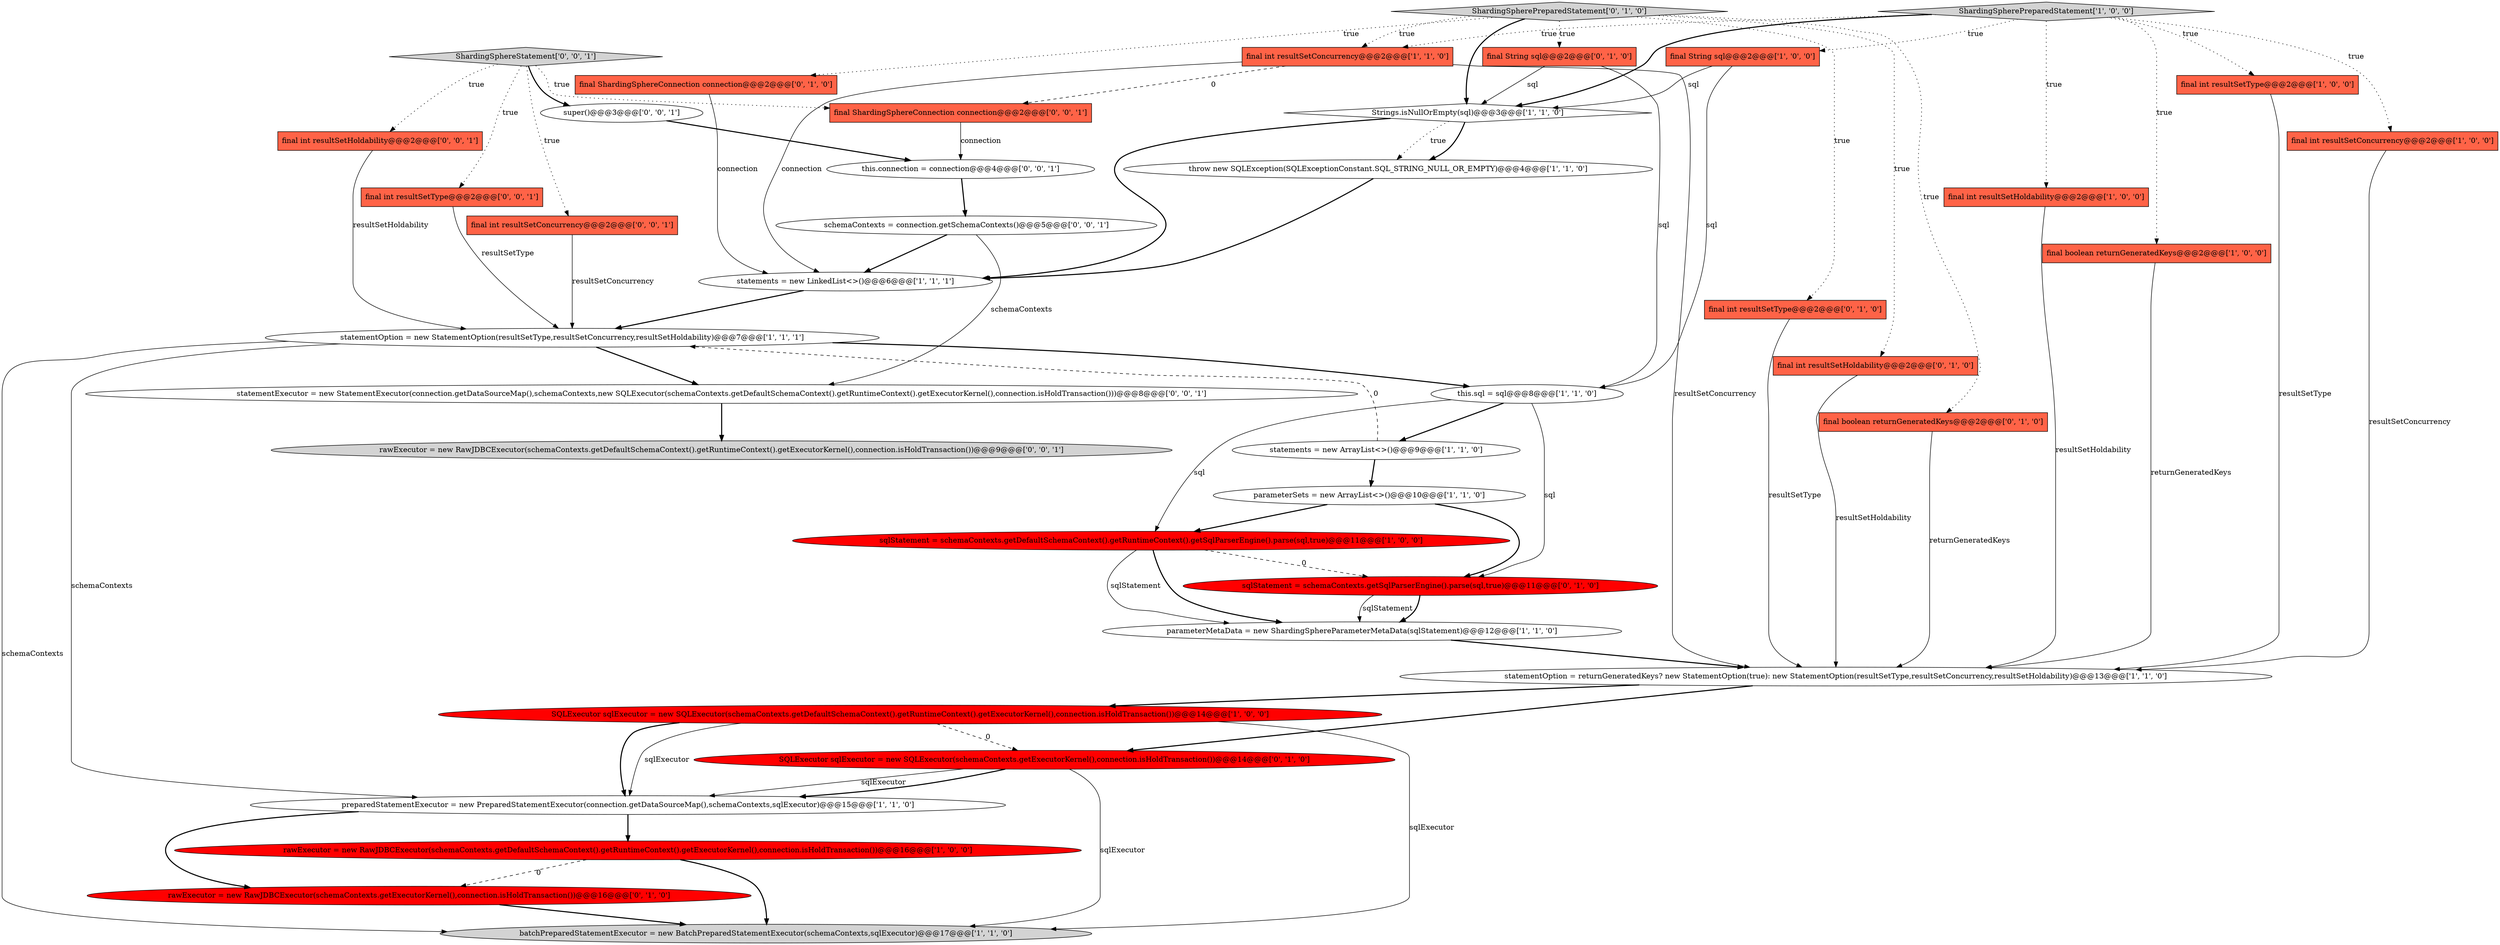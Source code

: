 digraph {
12 [style = filled, label = "rawExecutor = new RawJDBCExecutor(schemaContexts.getDefaultSchemaContext().getRuntimeContext().getExecutorKernel(),connection.isHoldTransaction())@@@16@@@['1', '0', '0']", fillcolor = red, shape = ellipse image = "AAA1AAABBB1BBB"];
18 [style = filled, label = "final int resultSetConcurrency@@@2@@@['1', '1', '0']", fillcolor = tomato, shape = box image = "AAA0AAABBB1BBB"];
3 [style = filled, label = "final int resultSetType@@@2@@@['1', '0', '0']", fillcolor = tomato, shape = box image = "AAA0AAABBB1BBB"];
35 [style = filled, label = "schemaContexts = connection.getSchemaContexts()@@@5@@@['0', '0', '1']", fillcolor = white, shape = ellipse image = "AAA0AAABBB3BBB"];
7 [style = filled, label = "final int resultSetConcurrency@@@2@@@['1', '0', '0']", fillcolor = tomato, shape = box image = "AAA0AAABBB1BBB"];
8 [style = filled, label = "statementOption = new StatementOption(resultSetType,resultSetConcurrency,resultSetHoldability)@@@7@@@['1', '1', '1']", fillcolor = white, shape = ellipse image = "AAA0AAABBB1BBB"];
25 [style = filled, label = "SQLExecutor sqlExecutor = new SQLExecutor(schemaContexts.getExecutorKernel(),connection.isHoldTransaction())@@@14@@@['0', '1', '0']", fillcolor = red, shape = ellipse image = "AAA1AAABBB2BBB"];
11 [style = filled, label = "this.sql = sql@@@8@@@['1', '1', '0']", fillcolor = white, shape = ellipse image = "AAA0AAABBB1BBB"];
33 [style = filled, label = "ShardingSphereStatement['0', '0', '1']", fillcolor = lightgray, shape = diamond image = "AAA0AAABBB3BBB"];
17 [style = filled, label = "statementOption = returnGeneratedKeys? new StatementOption(true): new StatementOption(resultSetType,resultSetConcurrency,resultSetHoldability)@@@13@@@['1', '1', '0']", fillcolor = white, shape = ellipse image = "AAA0AAABBB1BBB"];
30 [style = filled, label = "final int resultSetHoldability@@@2@@@['0', '0', '1']", fillcolor = tomato, shape = box image = "AAA0AAABBB3BBB"];
19 [style = filled, label = "preparedStatementExecutor = new PreparedStatementExecutor(connection.getDataSourceMap(),schemaContexts,sqlExecutor)@@@15@@@['1', '1', '0']", fillcolor = white, shape = ellipse image = "AAA0AAABBB1BBB"];
20 [style = filled, label = "batchPreparedStatementExecutor = new BatchPreparedStatementExecutor(schemaContexts,sqlExecutor)@@@17@@@['1', '1', '0']", fillcolor = lightgray, shape = ellipse image = "AAA0AAABBB1BBB"];
13 [style = filled, label = "sqlStatement = schemaContexts.getDefaultSchemaContext().getRuntimeContext().getSqlParserEngine().parse(sql,true)@@@11@@@['1', '0', '0']", fillcolor = red, shape = ellipse image = "AAA1AAABBB1BBB"];
4 [style = filled, label = "ShardingSpherePreparedStatement['1', '0', '0']", fillcolor = lightgray, shape = diamond image = "AAA0AAABBB1BBB"];
0 [style = filled, label = "parameterMetaData = new ShardingSphereParameterMetaData(sqlStatement)@@@12@@@['1', '1', '0']", fillcolor = white, shape = ellipse image = "AAA0AAABBB1BBB"];
22 [style = filled, label = "final String sql@@@2@@@['0', '1', '0']", fillcolor = tomato, shape = box image = "AAA0AAABBB2BBB"];
16 [style = filled, label = "final String sql@@@2@@@['1', '0', '0']", fillcolor = tomato, shape = box image = "AAA0AAABBB1BBB"];
1 [style = filled, label = "statements = new ArrayList<>()@@@9@@@['1', '1', '0']", fillcolor = white, shape = ellipse image = "AAA0AAABBB1BBB"];
10 [style = filled, label = "Strings.isNullOrEmpty(sql)@@@3@@@['1', '1', '0']", fillcolor = white, shape = diamond image = "AAA0AAABBB1BBB"];
27 [style = filled, label = "final int resultSetType@@@2@@@['0', '1', '0']", fillcolor = tomato, shape = box image = "AAA0AAABBB2BBB"];
23 [style = filled, label = "final ShardingSphereConnection connection@@@2@@@['0', '1', '0']", fillcolor = tomato, shape = box image = "AAA0AAABBB2BBB"];
24 [style = filled, label = "final int resultSetHoldability@@@2@@@['0', '1', '0']", fillcolor = tomato, shape = box image = "AAA0AAABBB2BBB"];
9 [style = filled, label = "final int resultSetHoldability@@@2@@@['1', '0', '0']", fillcolor = tomato, shape = box image = "AAA0AAABBB1BBB"];
34 [style = filled, label = "statementExecutor = new StatementExecutor(connection.getDataSourceMap(),schemaContexts,new SQLExecutor(schemaContexts.getDefaultSchemaContext().getRuntimeContext().getExecutorKernel(),connection.isHoldTransaction()))@@@8@@@['0', '0', '1']", fillcolor = white, shape = ellipse image = "AAA0AAABBB3BBB"];
14 [style = filled, label = "SQLExecutor sqlExecutor = new SQLExecutor(schemaContexts.getDefaultSchemaContext().getRuntimeContext().getExecutorKernel(),connection.isHoldTransaction())@@@14@@@['1', '0', '0']", fillcolor = red, shape = ellipse image = "AAA1AAABBB1BBB"];
6 [style = filled, label = "statements = new LinkedList<>()@@@6@@@['1', '1', '1']", fillcolor = white, shape = ellipse image = "AAA0AAABBB1BBB"];
32 [style = filled, label = "final int resultSetType@@@2@@@['0', '0', '1']", fillcolor = tomato, shape = box image = "AAA0AAABBB3BBB"];
31 [style = filled, label = "final int resultSetConcurrency@@@2@@@['0', '0', '1']", fillcolor = tomato, shape = box image = "AAA0AAABBB3BBB"];
15 [style = filled, label = "parameterSets = new ArrayList<>()@@@10@@@['1', '1', '0']", fillcolor = white, shape = ellipse image = "AAA0AAABBB1BBB"];
37 [style = filled, label = "final ShardingSphereConnection connection@@@2@@@['0', '0', '1']", fillcolor = tomato, shape = box image = "AAA0AAABBB3BBB"];
2 [style = filled, label = "throw new SQLException(SQLExceptionConstant.SQL_STRING_NULL_OR_EMPTY)@@@4@@@['1', '1', '0']", fillcolor = white, shape = ellipse image = "AAA0AAABBB1BBB"];
26 [style = filled, label = "rawExecutor = new RawJDBCExecutor(schemaContexts.getExecutorKernel(),connection.isHoldTransaction())@@@16@@@['0', '1', '0']", fillcolor = red, shape = ellipse image = "AAA1AAABBB2BBB"];
38 [style = filled, label = "this.connection = connection@@@4@@@['0', '0', '1']", fillcolor = white, shape = ellipse image = "AAA0AAABBB3BBB"];
36 [style = filled, label = "super()@@@3@@@['0', '0', '1']", fillcolor = white, shape = ellipse image = "AAA0AAABBB3BBB"];
28 [style = filled, label = "sqlStatement = schemaContexts.getSqlParserEngine().parse(sql,true)@@@11@@@['0', '1', '0']", fillcolor = red, shape = ellipse image = "AAA1AAABBB2BBB"];
39 [style = filled, label = "rawExecutor = new RawJDBCExecutor(schemaContexts.getDefaultSchemaContext().getRuntimeContext().getExecutorKernel(),connection.isHoldTransaction())@@@9@@@['0', '0', '1']", fillcolor = lightgray, shape = ellipse image = "AAA0AAABBB3BBB"];
21 [style = filled, label = "final boolean returnGeneratedKeys@@@2@@@['0', '1', '0']", fillcolor = tomato, shape = box image = "AAA0AAABBB2BBB"];
29 [style = filled, label = "ShardingSpherePreparedStatement['0', '1', '0']", fillcolor = lightgray, shape = diamond image = "AAA0AAABBB2BBB"];
5 [style = filled, label = "final boolean returnGeneratedKeys@@@2@@@['1', '0', '0']", fillcolor = tomato, shape = box image = "AAA0AAABBB1BBB"];
4->10 [style = bold, label=""];
4->5 [style = dotted, label="true"];
28->0 [style = solid, label="sqlStatement"];
11->28 [style = solid, label="sql"];
4->18 [style = dotted, label="true"];
29->18 [style = dotted, label="true"];
15->13 [style = bold, label=""];
30->8 [style = solid, label="resultSetHoldability"];
17->25 [style = bold, label=""];
8->34 [style = bold, label=""];
9->17 [style = solid, label="resultSetHoldability"];
32->8 [style = solid, label="resultSetType"];
19->12 [style = bold, label=""];
35->6 [style = bold, label=""];
11->1 [style = bold, label=""];
33->32 [style = dotted, label="true"];
2->6 [style = bold, label=""];
23->6 [style = solid, label="connection"];
29->27 [style = dotted, label="true"];
0->17 [style = bold, label=""];
21->17 [style = solid, label="returnGeneratedKeys"];
1->15 [style = bold, label=""];
14->25 [style = dashed, label="0"];
8->20 [style = solid, label="schemaContexts"];
18->17 [style = solid, label="resultSetConcurrency"];
12->20 [style = bold, label=""];
4->7 [style = dotted, label="true"];
22->11 [style = solid, label="sql"];
14->19 [style = bold, label=""];
8->19 [style = solid, label="schemaContexts"];
3->17 [style = solid, label="resultSetType"];
25->19 [style = solid, label="sqlExecutor"];
29->23 [style = dotted, label="true"];
14->20 [style = solid, label="sqlExecutor"];
33->30 [style = dotted, label="true"];
11->13 [style = solid, label="sql"];
10->6 [style = bold, label=""];
37->38 [style = solid, label="connection"];
12->26 [style = dashed, label="0"];
13->28 [style = dashed, label="0"];
28->0 [style = bold, label=""];
29->22 [style = dotted, label="true"];
25->20 [style = solid, label="sqlExecutor"];
4->3 [style = dotted, label="true"];
22->10 [style = solid, label="sql"];
16->10 [style = solid, label="sql"];
15->28 [style = bold, label=""];
10->2 [style = dotted, label="true"];
17->14 [style = bold, label=""];
19->26 [style = bold, label=""];
18->6 [style = solid, label="connection"];
33->36 [style = bold, label=""];
34->39 [style = bold, label=""];
6->8 [style = bold, label=""];
25->19 [style = bold, label=""];
18->37 [style = dashed, label="0"];
7->17 [style = solid, label="resultSetConcurrency"];
13->0 [style = solid, label="sqlStatement"];
14->19 [style = solid, label="sqlExecutor"];
29->10 [style = bold, label=""];
1->8 [style = dashed, label="0"];
29->21 [style = dotted, label="true"];
10->2 [style = bold, label=""];
5->17 [style = solid, label="returnGeneratedKeys"];
4->16 [style = dotted, label="true"];
36->38 [style = bold, label=""];
31->8 [style = solid, label="resultSetConcurrency"];
4->9 [style = dotted, label="true"];
33->37 [style = dotted, label="true"];
38->35 [style = bold, label=""];
16->11 [style = solid, label="sql"];
29->24 [style = dotted, label="true"];
27->17 [style = solid, label="resultSetType"];
8->11 [style = bold, label=""];
24->17 [style = solid, label="resultSetHoldability"];
35->34 [style = solid, label="schemaContexts"];
26->20 [style = bold, label=""];
13->0 [style = bold, label=""];
33->31 [style = dotted, label="true"];
}
